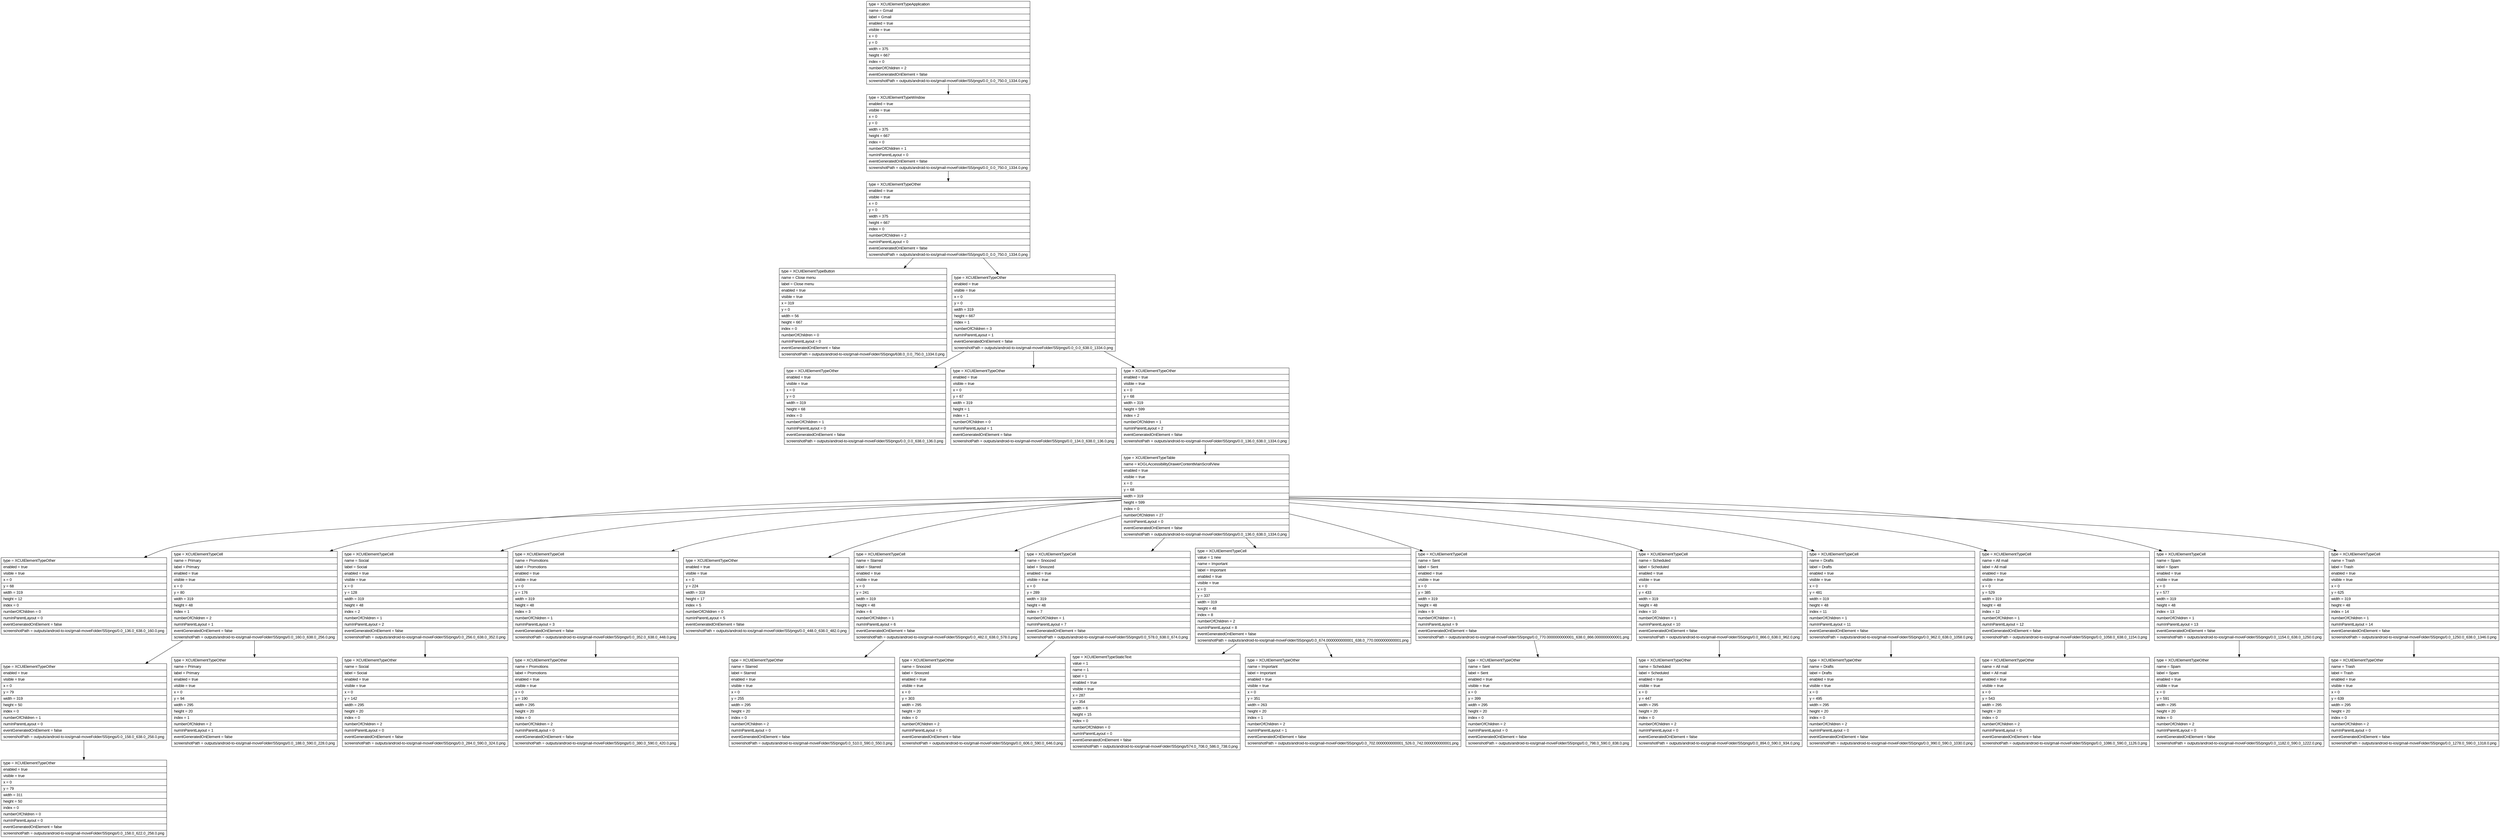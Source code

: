 digraph Layout {

	node [shape=record fontname=Arial];

	0	[label="{type = XCUIElementTypeApplication\l|name = Gmail\l|label = Gmail\l|enabled = true\l|visible = true\l|x = 0\l|y = 0\l|width = 375\l|height = 667\l|index = 0\l|numberOfChildren = 2\l|eventGeneratedOnElement = false \l|screenshotPath = outputs/android-to-ios/gmail-moveFolder/S5/pngs/0.0_0.0_750.0_1334.0.png\l}"]
	1	[label="{type = XCUIElementTypeWindow\l|enabled = true\l|visible = true\l|x = 0\l|y = 0\l|width = 375\l|height = 667\l|index = 0\l|numberOfChildren = 1\l|numInParentLayout = 0\l|eventGeneratedOnElement = false \l|screenshotPath = outputs/android-to-ios/gmail-moveFolder/S5/pngs/0.0_0.0_750.0_1334.0.png\l}"]
	2	[label="{type = XCUIElementTypeOther\l|enabled = true\l|visible = true\l|x = 0\l|y = 0\l|width = 375\l|height = 667\l|index = 0\l|numberOfChildren = 2\l|numInParentLayout = 0\l|eventGeneratedOnElement = false \l|screenshotPath = outputs/android-to-ios/gmail-moveFolder/S5/pngs/0.0_0.0_750.0_1334.0.png\l}"]
	3	[label="{type = XCUIElementTypeButton\l|name = Close menu\l|label = Close menu\l|enabled = true\l|visible = true\l|x = 319\l|y = 0\l|width = 56\l|height = 667\l|index = 0\l|numberOfChildren = 0\l|numInParentLayout = 0\l|eventGeneratedOnElement = false \l|screenshotPath = outputs/android-to-ios/gmail-moveFolder/S5/pngs/638.0_0.0_750.0_1334.0.png\l}"]
	4	[label="{type = XCUIElementTypeOther\l|enabled = true\l|visible = true\l|x = 0\l|y = 0\l|width = 319\l|height = 667\l|index = 1\l|numberOfChildren = 3\l|numInParentLayout = 1\l|eventGeneratedOnElement = false \l|screenshotPath = outputs/android-to-ios/gmail-moveFolder/S5/pngs/0.0_0.0_638.0_1334.0.png\l}"]
	5	[label="{type = XCUIElementTypeOther\l|enabled = true\l|visible = true\l|x = 0\l|y = 0\l|width = 319\l|height = 68\l|index = 0\l|numberOfChildren = 1\l|numInParentLayout = 0\l|eventGeneratedOnElement = false \l|screenshotPath = outputs/android-to-ios/gmail-moveFolder/S5/pngs/0.0_0.0_638.0_136.0.png\l}"]
	6	[label="{type = XCUIElementTypeOther\l|enabled = true\l|visible = true\l|x = 0\l|y = 67\l|width = 319\l|height = 1\l|index = 1\l|numberOfChildren = 0\l|numInParentLayout = 1\l|eventGeneratedOnElement = false \l|screenshotPath = outputs/android-to-ios/gmail-moveFolder/S5/pngs/0.0_134.0_638.0_136.0.png\l}"]
	7	[label="{type = XCUIElementTypeOther\l|enabled = true\l|visible = true\l|x = 0\l|y = 68\l|width = 319\l|height = 599\l|index = 2\l|numberOfChildren = 1\l|numInParentLayout = 2\l|eventGeneratedOnElement = false \l|screenshotPath = outputs/android-to-ios/gmail-moveFolder/S5/pngs/0.0_136.0_638.0_1334.0.png\l}"]
	8	[label="{type = XCUIElementTypeTable\l|name = kOGLAccessibilityDrawerContentMainScrollView\l|enabled = true\l|visible = true\l|x = 0\l|y = 68\l|width = 319\l|height = 599\l|index = 0\l|numberOfChildren = 27\l|numInParentLayout = 0\l|eventGeneratedOnElement = false \l|screenshotPath = outputs/android-to-ios/gmail-moveFolder/S5/pngs/0.0_136.0_638.0_1334.0.png\l}"]
	9	[label="{type = XCUIElementTypeOther\l|enabled = true\l|visible = true\l|x = 0\l|y = 68\l|width = 319\l|height = 12\l|index = 0\l|numberOfChildren = 0\l|numInParentLayout = 0\l|eventGeneratedOnElement = false \l|screenshotPath = outputs/android-to-ios/gmail-moveFolder/S5/pngs/0.0_136.0_638.0_160.0.png\l}"]
	10	[label="{type = XCUIElementTypeCell\l|name = Primary\l|label = Primary\l|enabled = true\l|visible = true\l|x = 0\l|y = 80\l|width = 319\l|height = 48\l|index = 1\l|numberOfChildren = 2\l|numInParentLayout = 1\l|eventGeneratedOnElement = false \l|screenshotPath = outputs/android-to-ios/gmail-moveFolder/S5/pngs/0.0_160.0_638.0_256.0.png\l}"]
	11	[label="{type = XCUIElementTypeCell\l|name = Social\l|label = Social\l|enabled = true\l|visible = true\l|x = 0\l|y = 128\l|width = 319\l|height = 48\l|index = 2\l|numberOfChildren = 1\l|numInParentLayout = 2\l|eventGeneratedOnElement = false \l|screenshotPath = outputs/android-to-ios/gmail-moveFolder/S5/pngs/0.0_256.0_638.0_352.0.png\l}"]
	12	[label="{type = XCUIElementTypeCell\l|name = Promotions\l|label = Promotions\l|enabled = true\l|visible = true\l|x = 0\l|y = 176\l|width = 319\l|height = 48\l|index = 3\l|numberOfChildren = 1\l|numInParentLayout = 3\l|eventGeneratedOnElement = false \l|screenshotPath = outputs/android-to-ios/gmail-moveFolder/S5/pngs/0.0_352.0_638.0_448.0.png\l}"]
	13	[label="{type = XCUIElementTypeOther\l|enabled = true\l|visible = true\l|x = 0\l|y = 224\l|width = 319\l|height = 17\l|index = 5\l|numberOfChildren = 0\l|numInParentLayout = 5\l|eventGeneratedOnElement = false \l|screenshotPath = outputs/android-to-ios/gmail-moveFolder/S5/pngs/0.0_448.0_638.0_482.0.png\l}"]
	14	[label="{type = XCUIElementTypeCell\l|name = Starred\l|label = Starred\l|enabled = true\l|visible = true\l|x = 0\l|y = 241\l|width = 319\l|height = 48\l|index = 6\l|numberOfChildren = 1\l|numInParentLayout = 6\l|eventGeneratedOnElement = false \l|screenshotPath = outputs/android-to-ios/gmail-moveFolder/S5/pngs/0.0_482.0_638.0_578.0.png\l}"]
	15	[label="{type = XCUIElementTypeCell\l|name = Snoozed\l|label = Snoozed\l|enabled = true\l|visible = true\l|x = 0\l|y = 289\l|width = 319\l|height = 48\l|index = 7\l|numberOfChildren = 1\l|numInParentLayout = 7\l|eventGeneratedOnElement = false \l|screenshotPath = outputs/android-to-ios/gmail-moveFolder/S5/pngs/0.0_578.0_638.0_674.0.png\l}"]
	16	[label="{type = XCUIElementTypeCell\l|value = 1 new\l|name = Important\l|label = Important\l|enabled = true\l|visible = true\l|x = 0\l|y = 337\l|width = 319\l|height = 48\l|index = 8\l|numberOfChildren = 2\l|numInParentLayout = 8\l|eventGeneratedOnElement = false \l|screenshotPath = outputs/android-to-ios/gmail-moveFolder/S5/pngs/0.0_674.0000000000001_638.0_770.0000000000001.png\l}"]
	17	[label="{type = XCUIElementTypeCell\l|name = Sent\l|label = Sent\l|enabled = true\l|visible = true\l|x = 0\l|y = 385\l|width = 319\l|height = 48\l|index = 9\l|numberOfChildren = 1\l|numInParentLayout = 9\l|eventGeneratedOnElement = false \l|screenshotPath = outputs/android-to-ios/gmail-moveFolder/S5/pngs/0.0_770.0000000000001_638.0_866.0000000000001.png\l}"]
	18	[label="{type = XCUIElementTypeCell\l|name = Scheduled\l|label = Scheduled\l|enabled = true\l|visible = true\l|x = 0\l|y = 433\l|width = 319\l|height = 48\l|index = 10\l|numberOfChildren = 1\l|numInParentLayout = 10\l|eventGeneratedOnElement = false \l|screenshotPath = outputs/android-to-ios/gmail-moveFolder/S5/pngs/0.0_866.0_638.0_962.0.png\l}"]
	19	[label="{type = XCUIElementTypeCell\l|name = Drafts\l|label = Drafts\l|enabled = true\l|visible = true\l|x = 0\l|y = 481\l|width = 319\l|height = 48\l|index = 11\l|numberOfChildren = 1\l|numInParentLayout = 11\l|eventGeneratedOnElement = false \l|screenshotPath = outputs/android-to-ios/gmail-moveFolder/S5/pngs/0.0_962.0_638.0_1058.0.png\l}"]
	20	[label="{type = XCUIElementTypeCell\l|name = All mail\l|label = All mail\l|enabled = true\l|visible = true\l|x = 0\l|y = 529\l|width = 319\l|height = 48\l|index = 12\l|numberOfChildren = 1\l|numInParentLayout = 12\l|eventGeneratedOnElement = false \l|screenshotPath = outputs/android-to-ios/gmail-moveFolder/S5/pngs/0.0_1058.0_638.0_1154.0.png\l}"]
	21	[label="{type = XCUIElementTypeCell\l|name = Spam\l|label = Spam\l|enabled = true\l|visible = true\l|x = 0\l|y = 577\l|width = 319\l|height = 48\l|index = 13\l|numberOfChildren = 1\l|numInParentLayout = 13\l|eventGeneratedOnElement = false \l|screenshotPath = outputs/android-to-ios/gmail-moveFolder/S5/pngs/0.0_1154.0_638.0_1250.0.png\l}"]
	22	[label="{type = XCUIElementTypeCell\l|name = Trash\l|label = Trash\l|enabled = true\l|visible = true\l|x = 0\l|y = 625\l|width = 319\l|height = 48\l|index = 14\l|numberOfChildren = 1\l|numInParentLayout = 14\l|eventGeneratedOnElement = false \l|screenshotPath = outputs/android-to-ios/gmail-moveFolder/S5/pngs/0.0_1250.0_638.0_1346.0.png\l}"]
	23	[label="{type = XCUIElementTypeOther\l|enabled = true\l|visible = true\l|x = 0\l|y = 79\l|width = 319\l|height = 50\l|index = 0\l|numberOfChildren = 1\l|numInParentLayout = 0\l|eventGeneratedOnElement = false \l|screenshotPath = outputs/android-to-ios/gmail-moveFolder/S5/pngs/0.0_158.0_638.0_258.0.png\l}"]
	24	[label="{type = XCUIElementTypeOther\l|name = Primary\l|label = Primary\l|enabled = true\l|visible = true\l|x = 0\l|y = 94\l|width = 295\l|height = 20\l|index = 1\l|numberOfChildren = 2\l|numInParentLayout = 1\l|eventGeneratedOnElement = false \l|screenshotPath = outputs/android-to-ios/gmail-moveFolder/S5/pngs/0.0_188.0_590.0_228.0.png\l}"]
	25	[label="{type = XCUIElementTypeOther\l|name = Social\l|label = Social\l|enabled = true\l|visible = true\l|x = 0\l|y = 142\l|width = 295\l|height = 20\l|index = 0\l|numberOfChildren = 2\l|numInParentLayout = 0\l|eventGeneratedOnElement = false \l|screenshotPath = outputs/android-to-ios/gmail-moveFolder/S5/pngs/0.0_284.0_590.0_324.0.png\l}"]
	26	[label="{type = XCUIElementTypeOther\l|name = Promotions\l|label = Promotions\l|enabled = true\l|visible = true\l|x = 0\l|y = 190\l|width = 295\l|height = 20\l|index = 0\l|numberOfChildren = 2\l|numInParentLayout = 0\l|eventGeneratedOnElement = false \l|screenshotPath = outputs/android-to-ios/gmail-moveFolder/S5/pngs/0.0_380.0_590.0_420.0.png\l}"]
	27	[label="{type = XCUIElementTypeOther\l|name = Starred\l|label = Starred\l|enabled = true\l|visible = true\l|x = 0\l|y = 255\l|width = 295\l|height = 20\l|index = 0\l|numberOfChildren = 2\l|numInParentLayout = 0\l|eventGeneratedOnElement = false \l|screenshotPath = outputs/android-to-ios/gmail-moveFolder/S5/pngs/0.0_510.0_590.0_550.0.png\l}"]
	28	[label="{type = XCUIElementTypeOther\l|name = Snoozed\l|label = Snoozed\l|enabled = true\l|visible = true\l|x = 0\l|y = 303\l|width = 295\l|height = 20\l|index = 0\l|numberOfChildren = 2\l|numInParentLayout = 0\l|eventGeneratedOnElement = false \l|screenshotPath = outputs/android-to-ios/gmail-moveFolder/S5/pngs/0.0_606.0_590.0_646.0.png\l}"]
	29	[label="{type = XCUIElementTypeStaticText\l|value = 1\l|name = 1\l|label = 1\l|enabled = true\l|visible = true\l|x = 287\l|y = 354\l|width = 6\l|height = 15\l|index = 0\l|numberOfChildren = 0\l|numInParentLayout = 0\l|eventGeneratedOnElement = false \l|screenshotPath = outputs/android-to-ios/gmail-moveFolder/S5/pngs/574.0_708.0_586.0_738.0.png\l}"]
	30	[label="{type = XCUIElementTypeOther\l|name = Important\l|label = Important\l|enabled = true\l|visible = true\l|x = 0\l|y = 351\l|width = 263\l|height = 20\l|index = 1\l|numberOfChildren = 2\l|numInParentLayout = 1\l|eventGeneratedOnElement = false \l|screenshotPath = outputs/android-to-ios/gmail-moveFolder/S5/pngs/0.0_702.0000000000001_526.0_742.0000000000001.png\l}"]
	31	[label="{type = XCUIElementTypeOther\l|name = Sent\l|label = Sent\l|enabled = true\l|visible = true\l|x = 0\l|y = 399\l|width = 295\l|height = 20\l|index = 0\l|numberOfChildren = 2\l|numInParentLayout = 0\l|eventGeneratedOnElement = false \l|screenshotPath = outputs/android-to-ios/gmail-moveFolder/S5/pngs/0.0_798.0_590.0_838.0.png\l}"]
	32	[label="{type = XCUIElementTypeOther\l|name = Scheduled\l|label = Scheduled\l|enabled = true\l|visible = true\l|x = 0\l|y = 447\l|width = 295\l|height = 20\l|index = 0\l|numberOfChildren = 2\l|numInParentLayout = 0\l|eventGeneratedOnElement = false \l|screenshotPath = outputs/android-to-ios/gmail-moveFolder/S5/pngs/0.0_894.0_590.0_934.0.png\l}"]
	33	[label="{type = XCUIElementTypeOther\l|name = Drafts\l|label = Drafts\l|enabled = true\l|visible = true\l|x = 0\l|y = 495\l|width = 295\l|height = 20\l|index = 0\l|numberOfChildren = 2\l|numInParentLayout = 0\l|eventGeneratedOnElement = false \l|screenshotPath = outputs/android-to-ios/gmail-moveFolder/S5/pngs/0.0_990.0_590.0_1030.0.png\l}"]
	34	[label="{type = XCUIElementTypeOther\l|name = All mail\l|label = All mail\l|enabled = true\l|visible = true\l|x = 0\l|y = 543\l|width = 295\l|height = 20\l|index = 0\l|numberOfChildren = 2\l|numInParentLayout = 0\l|eventGeneratedOnElement = false \l|screenshotPath = outputs/android-to-ios/gmail-moveFolder/S5/pngs/0.0_1086.0_590.0_1126.0.png\l}"]
	35	[label="{type = XCUIElementTypeOther\l|name = Spam\l|label = Spam\l|enabled = true\l|visible = true\l|x = 0\l|y = 591\l|width = 295\l|height = 20\l|index = 0\l|numberOfChildren = 2\l|numInParentLayout = 0\l|eventGeneratedOnElement = false \l|screenshotPath = outputs/android-to-ios/gmail-moveFolder/S5/pngs/0.0_1182.0_590.0_1222.0.png\l}"]
	36	[label="{type = XCUIElementTypeOther\l|name = Trash\l|label = Trash\l|enabled = true\l|visible = true\l|x = 0\l|y = 639\l|width = 295\l|height = 20\l|index = 0\l|numberOfChildren = 2\l|numInParentLayout = 0\l|eventGeneratedOnElement = false \l|screenshotPath = outputs/android-to-ios/gmail-moveFolder/S5/pngs/0.0_1278.0_590.0_1318.0.png\l}"]
	37	[label="{type = XCUIElementTypeOther\l|enabled = true\l|visible = true\l|x = 0\l|y = 79\l|width = 311\l|height = 50\l|index = 0\l|numberOfChildren = 0\l|numInParentLayout = 0\l|eventGeneratedOnElement = false \l|screenshotPath = outputs/android-to-ios/gmail-moveFolder/S5/pngs/0.0_158.0_622.0_258.0.png\l}"]


	0 -> 1
	1 -> 2
	2 -> 3
	2 -> 4
	4 -> 5
	4 -> 6
	4 -> 7
	7 -> 8
	8 -> 9
	8 -> 10
	8 -> 11
	8 -> 12
	8 -> 13
	8 -> 14
	8 -> 15
	8 -> 16
	8 -> 17
	8 -> 18
	8 -> 19
	8 -> 20
	8 -> 21
	8 -> 22
	10 -> 23
	10 -> 24
	11 -> 25
	12 -> 26
	14 -> 27
	15 -> 28
	16 -> 29
	16 -> 30
	17 -> 31
	18 -> 32
	19 -> 33
	20 -> 34
	21 -> 35
	22 -> 36
	23 -> 37


}